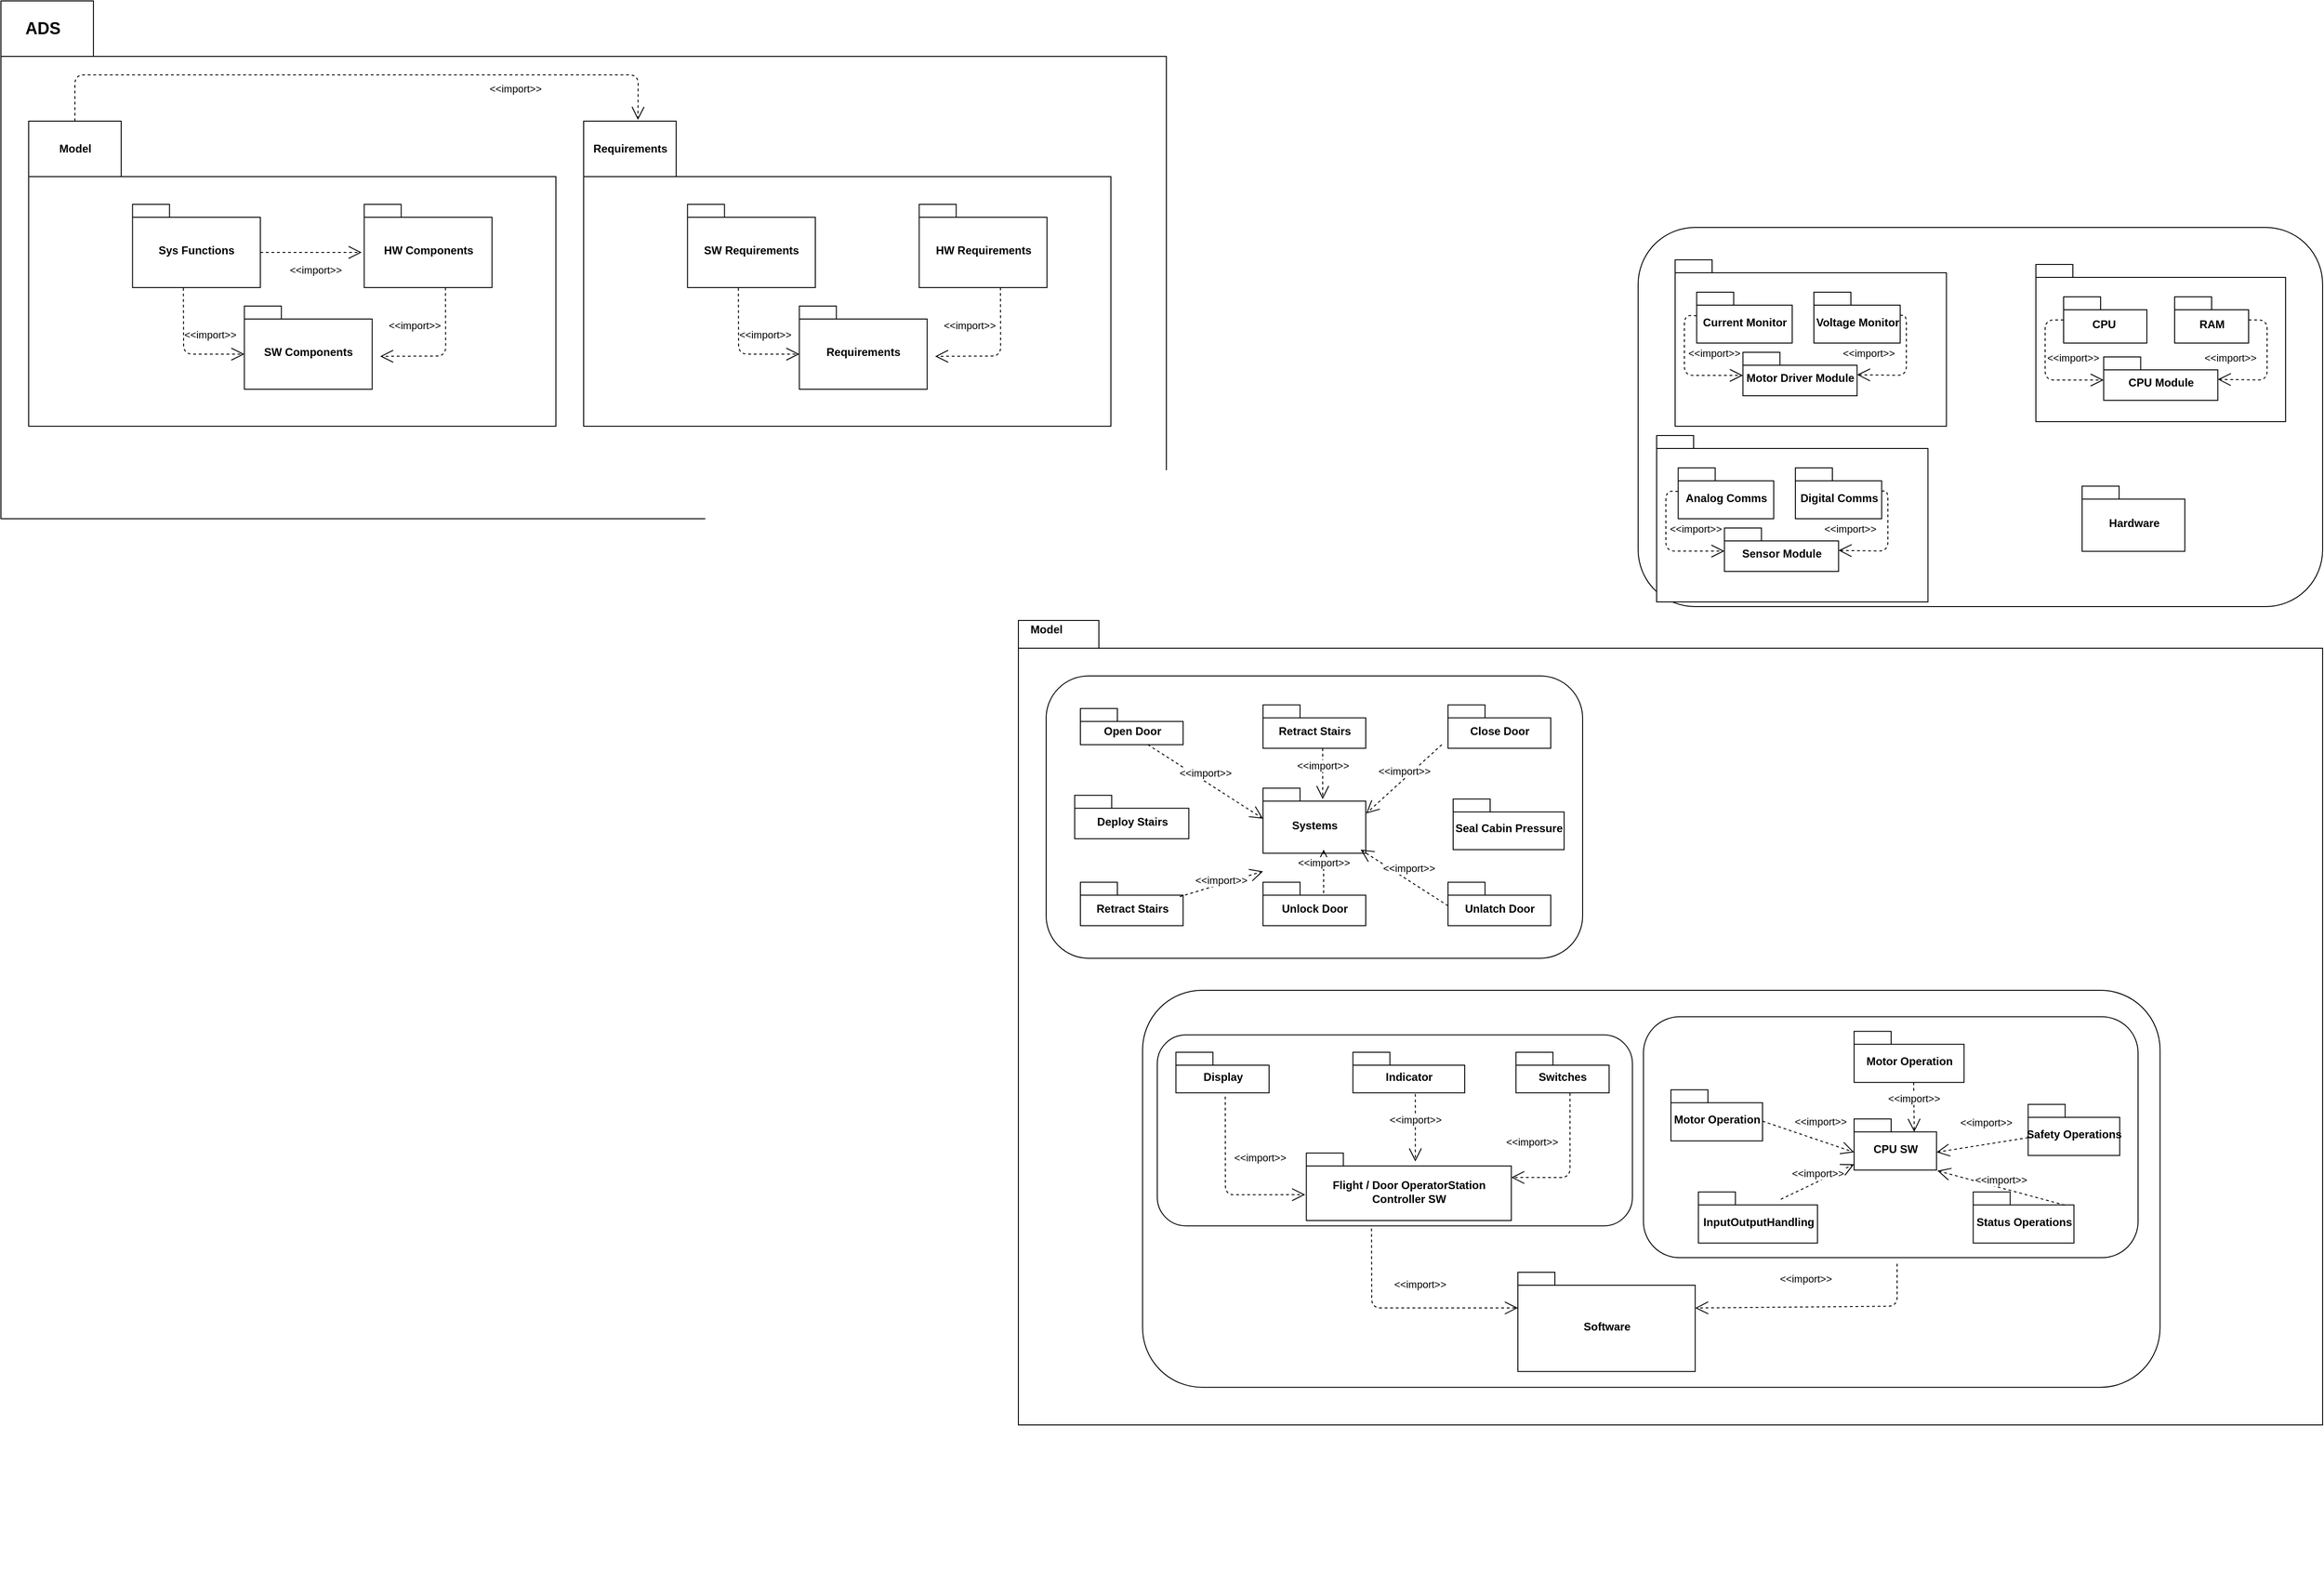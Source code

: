 <mxfile version="14.7.0" type="github">
  <diagram name="Page-1" id="5f0bae14-7c28-e335-631c-24af17079c00">
    <mxGraphModel dx="2442" dy="927" grid="1" gridSize="10" guides="1" tooltips="1" connect="1" arrows="1" fold="1" page="1" pageScale="1" pageWidth="1100" pageHeight="850" background="none" math="0" shadow="0">
      <root>
        <mxCell id="0" />
        <mxCell id="1" parent="0" />
        <mxCell id="LVj0R4BeIXPEFF04GviU-104" value="" style="shape=folder;fontStyle=1;spacingTop=10;tabWidth=100;tabHeight=60;tabPosition=left;html=1;" parent="1" vertex="1">
          <mxGeometry x="-780" y="620" width="1260" height="560" as="geometry" />
        </mxCell>
        <mxCell id="LVj0R4BeIXPEFF04GviU-92" value="" style="group" parent="1" vertex="1" connectable="0">
          <mxGeometry x="320" y="1290" width="1410" height="1040" as="geometry" />
        </mxCell>
        <mxCell id="LVj0R4BeIXPEFF04GviU-5" value="&amp;nbsp;&amp;nbsp;" style="shape=folder;fontStyle=1;spacingTop=10;tabWidth=40;tabHeight=30;tabPosition=left;html=1;" parent="LVj0R4BeIXPEFF04GviU-92" vertex="1">
          <mxGeometry width="1410" height="870" as="geometry" />
        </mxCell>
        <mxCell id="LVj0R4BeIXPEFF04GviU-16" value="Model" style="text;html=1;align=center;verticalAlign=middle;resizable=0;points=[];autosize=1;strokeColor=none;fontStyle=1" parent="LVj0R4BeIXPEFF04GviU-92" vertex="1">
          <mxGeometry x="5" width="50" height="20" as="geometry" />
        </mxCell>
        <mxCell id="LVj0R4BeIXPEFF04GviU-90" value="" style="group" parent="LVj0R4BeIXPEFF04GviU-92" vertex="1" connectable="0">
          <mxGeometry x="150" y="399.999" width="1110" height="572.477" as="geometry" />
        </mxCell>
        <mxCell id="LVj0R4BeIXPEFF04GviU-38" value="" style="group" parent="LVj0R4BeIXPEFF04GviU-90" vertex="1" connectable="0">
          <mxGeometry width="1110" height="572.477" as="geometry" />
        </mxCell>
        <mxCell id="LVj0R4BeIXPEFF04GviU-39" value="z" style="group" parent="LVj0R4BeIXPEFF04GviU-38" vertex="1" connectable="0">
          <mxGeometry width="1110" height="572.477" as="geometry" />
        </mxCell>
        <mxCell id="LVj0R4BeIXPEFF04GviU-40" value="" style="group" parent="LVj0R4BeIXPEFF04GviU-39" vertex="1" connectable="0">
          <mxGeometry x="-35.744" width="1145.744" height="572.477" as="geometry" />
        </mxCell>
        <mxCell id="LVj0R4BeIXPEFF04GviU-41" value="" style="rounded=1;whiteSpace=wrap;html=1;" parent="LVj0R4BeIXPEFF04GviU-40" vertex="1">
          <mxGeometry x="20" width="1100" height="429.358" as="geometry" />
        </mxCell>
        <mxCell id="LVj0R4BeIXPEFF04GviU-42" value="Software" style="shape=folder;fontStyle=1;spacingTop=10;tabWidth=40;tabHeight=14;tabPosition=left;html=1;" parent="LVj0R4BeIXPEFF04GviU-40" vertex="1">
          <mxGeometry x="425.748" y="304.964" width="191.677" height="107.242" as="geometry" />
        </mxCell>
        <mxCell id="LVj0R4BeIXPEFF04GviU-71" value="" style="group" parent="LVj0R4BeIXPEFF04GviU-40" vertex="1" connectable="0">
          <mxGeometry x="561.49" y="28.624" width="584.25" height="276.344" as="geometry" />
        </mxCell>
        <mxCell id="LVj0R4BeIXPEFF04GviU-65" value="" style="group" parent="LVj0R4BeIXPEFF04GviU-71" vertex="1" connectable="0">
          <mxGeometry width="584.25" height="276.344" as="geometry" />
        </mxCell>
        <mxCell id="LVj0R4BeIXPEFF04GviU-59" value="" style="rounded=1;whiteSpace=wrap;html=1;" parent="LVj0R4BeIXPEFF04GviU-65" vertex="1">
          <mxGeometry width="534.737" height="260.553" as="geometry" />
        </mxCell>
        <mxCell id="LVj0R4BeIXPEFF04GviU-50" value="CPU SW" style="shape=folder;fontStyle=1;spacingTop=10;tabWidth=40;tabHeight=14;tabPosition=left;html=1;" parent="LVj0R4BeIXPEFF04GviU-65" vertex="1">
          <mxGeometry x="227.758" y="110.538" width="89.123" height="55.269" as="geometry" />
        </mxCell>
        <mxCell id="LVj0R4BeIXPEFF04GviU-60" value="Motor Operation" style="shape=folder;fontStyle=1;spacingTop=10;tabWidth=40;tabHeight=14;tabPosition=left;html=1;" parent="LVj0R4BeIXPEFF04GviU-65" vertex="1">
          <mxGeometry x="227.758" y="15.791" width="118.831" height="55.269" as="geometry" />
        </mxCell>
        <mxCell id="LVj0R4BeIXPEFF04GviU-61" value="Safety Operations&lt;span style=&quot;color: rgba(0 , 0 , 0 , 0) ; font-family: monospace ; font-size: 0px ; font-weight: 400&quot;&gt;%3CmxGraphModel%3E%3Croot%3E%3CmxCell%20id%3D%220%22%2F%3E%3CmxCell%20id%3D%221%22%20parent%3D%220%22%2F%3E%3CmxCell%20id%3D%222%22%20value%3D%22Motor%20Operation%22%20style%3D%22shape%3Dfolder%3BfontStyle%3D1%3BspacingTop%3D10%3BtabWidth%3D40%3BtabHeight%3D14%3BtabPosition%3Dleft%3Bhtml%3D1%3B%22%20vertex%3D%221%22%20parent%3D%221%22%3E%3CmxGeometry%20x%3D%221029.654%22%20y%3D%22930%22%20width%3D%22146.9%22%20height%3D%2270%22%20as%3D%22geometry%22%2F%3E%3C%2FmxCell%3E%3C%2Froot%3E%3C%2FmxGraphModel%3E&lt;/span&gt;" style="shape=folder;fontStyle=1;spacingTop=10;tabWidth=40;tabHeight=14;tabPosition=left;html=1;" parent="LVj0R4BeIXPEFF04GviU-65" vertex="1">
          <mxGeometry x="415.907" y="94.747" width="99.025" height="55.269" as="geometry" />
        </mxCell>
        <mxCell id="LVj0R4BeIXPEFF04GviU-62" value="Status Operations" style="shape=folder;fontStyle=1;spacingTop=10;tabWidth=40;tabHeight=14;tabPosition=left;html=1;" parent="LVj0R4BeIXPEFF04GviU-65" vertex="1">
          <mxGeometry x="356.492" y="189.493" width="108.928" height="55.269" as="geometry" />
        </mxCell>
        <mxCell id="LVj0R4BeIXPEFF04GviU-63" value="InputOutputHandling" style="shape=folder;fontStyle=1;spacingTop=10;tabWidth=40;tabHeight=14;tabPosition=left;html=1;" parent="LVj0R4BeIXPEFF04GviU-65" vertex="1">
          <mxGeometry x="59.415" y="189.493" width="128.733" height="55.269" as="geometry" />
        </mxCell>
        <mxCell id="LVj0R4BeIXPEFF04GviU-64" value="Motor Operation" style="shape=folder;fontStyle=1;spacingTop=10;tabWidth=40;tabHeight=14;tabPosition=left;html=1;" parent="LVj0R4BeIXPEFF04GviU-65" vertex="1">
          <mxGeometry x="29.708" y="78.955" width="99.025" height="55.269" as="geometry" />
        </mxCell>
        <mxCell id="LVj0R4BeIXPEFF04GviU-66" value="&amp;lt;&amp;lt;import&amp;gt;&amp;gt;" style="edgeStyle=none;html=1;endArrow=open;endSize=12;dashed=1;verticalAlign=bottom;entryX=0;entryY=0;entryDx=65;entryDy=14;entryPerimeter=0;" parent="LVj0R4BeIXPEFF04GviU-65" target="LVj0R4BeIXPEFF04GviU-50" edge="1">
          <mxGeometry width="160" relative="1" as="geometry">
            <mxPoint x="292.125" y="71.06" as="sourcePoint" />
            <mxPoint x="297.076" y="168.175" as="targetPoint" />
          </mxGeometry>
        </mxCell>
        <mxCell id="LVj0R4BeIXPEFF04GviU-69" value="&amp;lt;&amp;lt;import&amp;gt;&amp;gt;" style="edgeStyle=none;html=1;endArrow=open;endSize=12;dashed=1;verticalAlign=bottom;entryX=0;entryY=0;entryDx=90;entryDy=56;entryPerimeter=0;" parent="LVj0R4BeIXPEFF04GviU-65" target="LVj0R4BeIXPEFF04GviU-50" edge="1">
          <mxGeometry width="160" relative="1" as="geometry">
            <mxPoint x="455.515" y="203.705" as="sourcePoint" />
            <mxPoint x="356.492" y="165.807" as="targetPoint" />
          </mxGeometry>
        </mxCell>
        <mxCell id="LVj0R4BeIXPEFF04GviU-87" value="&amp;lt;&amp;lt;import&amp;gt;&amp;gt;" style="edgeStyle=none;html=1;endArrow=open;endSize=12;dashed=1;verticalAlign=bottom;entryX=0;entryY=0;entryDx=89.123;entryDy=35.963;entryPerimeter=0;exitX=0;exitY=0;exitDx=0;exitDy=35.963;exitPerimeter=0;" parent="LVj0R4BeIXPEFF04GviU-65" source="LVj0R4BeIXPEFF04GviU-61" target="LVj0R4BeIXPEFF04GviU-50" edge="1">
          <mxGeometry x="-0.121" y="-14" width="160" relative="1" as="geometry">
            <mxPoint x="419.991" y="75.982" as="sourcePoint" />
            <mxPoint x="519.018" y="93.406" as="targetPoint" />
            <mxPoint as="offset" />
          </mxGeometry>
        </mxCell>
        <mxCell id="LVj0R4BeIXPEFF04GviU-67" value="&amp;lt;&amp;lt;import&amp;gt;&amp;gt;" style="edgeStyle=none;html=1;endArrow=open;endSize=12;dashed=1;verticalAlign=bottom;entryX=0;entryY=0;entryDx=0;entryDy=35.963;entryPerimeter=0;" parent="LVj0R4BeIXPEFF04GviU-71" target="LVj0R4BeIXPEFF04GviU-50" edge="1">
          <mxGeometry x="0.197" y="11" width="160" relative="1" as="geometry">
            <mxPoint x="128.731" y="112.906" as="sourcePoint" />
            <mxPoint x="131.932" y="163.438" as="targetPoint" />
            <mxPoint as="offset" />
          </mxGeometry>
        </mxCell>
        <mxCell id="LVj0R4BeIXPEFF04GviU-68" value="&amp;lt;&amp;lt;import&amp;gt;&amp;gt;" style="edgeStyle=none;html=1;endArrow=open;endSize=12;dashed=1;verticalAlign=bottom;" parent="LVj0R4BeIXPEFF04GviU-71" target="LVj0R4BeIXPEFF04GviU-50" edge="1">
          <mxGeometry width="160" relative="1" as="geometry">
            <mxPoint x="148.536" y="197.389" as="sourcePoint" />
            <mxPoint x="247.564" y="214.814" as="targetPoint" />
          </mxGeometry>
        </mxCell>
        <mxCell id="LVj0R4BeIXPEFF04GviU-72" value="" style="group" parent="LVj0R4BeIXPEFF04GviU-40" vertex="1" connectable="0">
          <mxGeometry x="15.75" y="30" width="594.25" height="219.01" as="geometry" />
        </mxCell>
        <mxCell id="LVj0R4BeIXPEFF04GviU-73" value="" style="group" parent="LVj0R4BeIXPEFF04GviU-72" vertex="1" connectable="0">
          <mxGeometry y="18.251" width="594.25" height="219.01" as="geometry" />
        </mxCell>
        <mxCell id="LVj0R4BeIXPEFF04GviU-74" value="" style="rounded=1;whiteSpace=wrap;html=1;" parent="LVj0R4BeIXPEFF04GviU-73" vertex="1">
          <mxGeometry x="20.144" width="513.674" height="206.499" as="geometry" />
        </mxCell>
        <mxCell id="LVj0R4BeIXPEFF04GviU-75" value="Flight / Door OperatorStation &lt;br&gt;Controller SW" style="shape=folder;fontStyle=1;spacingTop=10;tabWidth=40;tabHeight=14;tabPosition=left;html=1;" parent="LVj0R4BeIXPEFF04GviU-73" vertex="1">
          <mxGeometry x="181.297" y="127.756" width="221.585" height="73.003" as="geometry" />
        </mxCell>
        <mxCell id="LVj0R4BeIXPEFF04GviU-76" value="Indicator" style="shape=folder;fontStyle=1;spacingTop=10;tabWidth=40;tabHeight=14;tabPosition=left;html=1;" parent="LVj0R4BeIXPEFF04GviU-73" vertex="1">
          <mxGeometry x="231.657" y="18.775" width="120.864" height="43.802" as="geometry" />
        </mxCell>
        <mxCell id="LVj0R4BeIXPEFF04GviU-77" value="Switches" style="shape=folder;fontStyle=1;spacingTop=10;tabWidth=40;tabHeight=14;tabPosition=left;html=1;" parent="LVj0R4BeIXPEFF04GviU-73" vertex="1">
          <mxGeometry x="407.917" y="18.772" width="100.72" height="43.802" as="geometry" />
        </mxCell>
        <mxCell id="LVj0R4BeIXPEFF04GviU-80" value="Display" style="shape=folder;fontStyle=1;spacingTop=10;tabWidth=40;tabHeight=14;tabPosition=left;html=1;" parent="LVj0R4BeIXPEFF04GviU-73" vertex="1">
          <mxGeometry x="40.288" y="18.772" width="100.72" height="43.802" as="geometry" />
        </mxCell>
        <mxCell id="LVj0R4BeIXPEFF04GviU-81" value="&amp;lt;&amp;lt;import&amp;gt;&amp;gt;" style="edgeStyle=none;html=1;endArrow=open;endSize=12;dashed=1;verticalAlign=bottom;" parent="LVj0R4BeIXPEFF04GviU-73" edge="1">
          <mxGeometry width="160" relative="1" as="geometry">
            <mxPoint x="299.119" y="63.878" as="sourcePoint" />
            <mxPoint x="299.119" y="136.881" as="targetPoint" />
          </mxGeometry>
        </mxCell>
        <mxCell id="LVj0R4BeIXPEFF04GviU-85" value="&amp;lt;&amp;lt;import&amp;gt;&amp;gt;" style="edgeStyle=none;html=1;endArrow=open;endSize=12;dashed=1;verticalAlign=bottom;" parent="LVj0R4BeIXPEFF04GviU-73" edge="1">
          <mxGeometry x="0.491" y="31" width="160" relative="1" as="geometry">
            <mxPoint x="93.65" y="66.743" as="sourcePoint" />
            <mxPoint x="179.994" y="172.75" as="targetPoint" />
            <Array as="points">
              <mxPoint x="93.77" y="172.948" />
            </Array>
            <mxPoint as="offset" />
          </mxGeometry>
        </mxCell>
        <mxCell id="LVj0R4BeIXPEFF04GviU-86" value="&amp;lt;&amp;lt;import&amp;gt;&amp;gt;" style="edgeStyle=none;html=1;endArrow=open;endSize=12;dashed=1;verticalAlign=bottom;" parent="LVj0R4BeIXPEFF04GviU-73" edge="1">
          <mxGeometry x="0.718" y="-29" width="160" relative="1" as="geometry">
            <mxPoint x="466.315" y="62.965" as="sourcePoint" />
            <mxPoint x="402.881" y="154.156" as="targetPoint" />
            <Array as="points">
              <mxPoint x="466.315" y="154.22" />
            </Array>
            <mxPoint as="offset" />
          </mxGeometry>
        </mxCell>
        <mxCell id="LVj0R4BeIXPEFF04GviU-88" value="&amp;lt;&amp;lt;import&amp;gt;&amp;gt;" style="edgeStyle=none;html=1;endArrow=open;endSize=12;dashed=1;verticalAlign=bottom;entryX=0;entryY=0;entryDx=0;entryDy=38.6;entryPerimeter=0;" parent="LVj0R4BeIXPEFF04GviU-40" target="LVj0R4BeIXPEFF04GviU-42" edge="1">
          <mxGeometry x="0.127" y="17" width="160" relative="1" as="geometry">
            <mxPoint x="267.514" y="257.615" as="sourcePoint" />
            <mxPoint x="185.744" y="348.257" as="targetPoint" />
            <Array as="points">
              <mxPoint x="267.744" y="343.486" />
            </Array>
            <mxPoint as="offset" />
          </mxGeometry>
        </mxCell>
        <mxCell id="LVj0R4BeIXPEFF04GviU-89" value="&amp;lt;&amp;lt;import&amp;gt;&amp;gt;" style="edgeStyle=none;html=1;endArrow=open;endSize=12;dashed=1;verticalAlign=bottom;entryX=0;entryY=0;entryDx=191.677;entryDy=38.6;entryPerimeter=0;" parent="LVj0R4BeIXPEFF04GviU-90" target="LVj0R4BeIXPEFF04GviU-42" edge="1">
          <mxGeometry x="0.098" y="-20" width="160" relative="1" as="geometry">
            <mxPoint x="800" y="295.78" as="sourcePoint" />
            <mxPoint x="520" y="381.651" as="targetPoint" />
            <mxPoint y="-1" as="offset" />
            <Array as="points">
              <mxPoint x="800" y="341.578" />
            </Array>
          </mxGeometry>
        </mxCell>
        <mxCell id="LVj0R4BeIXPEFF04GviU-37" value="" style="group" parent="LVj0R4BeIXPEFF04GviU-92" vertex="1" connectable="0">
          <mxGeometry x="50" y="60.004" width="580" height="305.321" as="geometry" />
        </mxCell>
        <mxCell id="LVj0R4BeIXPEFF04GviU-23" value="z" style="group" parent="LVj0R4BeIXPEFF04GviU-37" vertex="1" connectable="0">
          <mxGeometry width="580" height="305.321" as="geometry" />
        </mxCell>
        <mxCell id="LVj0R4BeIXPEFF04GviU-29" value="" style="group" parent="LVj0R4BeIXPEFF04GviU-23" vertex="1" connectable="0">
          <mxGeometry x="-20" width="580" height="305.321" as="geometry" />
        </mxCell>
        <mxCell id="LVj0R4BeIXPEFF04GviU-22" value="" style="rounded=1;whiteSpace=wrap;html=1;" parent="LVj0R4BeIXPEFF04GviU-29" vertex="1">
          <mxGeometry width="580" height="305.321" as="geometry" />
        </mxCell>
        <mxCell id="LVj0R4BeIXPEFF04GviU-6" value="Systems" style="shape=folder;fontStyle=1;spacingTop=10;tabWidth=40;tabHeight=14;tabPosition=left;html=1;" parent="LVj0R4BeIXPEFF04GviU-29" vertex="1">
          <mxGeometry x="234.468" y="121.346" width="111.064" height="70.459" as="geometry" />
        </mxCell>
        <mxCell id="LVj0R4BeIXPEFF04GviU-11" value="Open Door" style="shape=folder;fontStyle=1;spacingTop=10;tabWidth=40;tabHeight=14;tabPosition=left;html=1;" parent="LVj0R4BeIXPEFF04GviU-29" vertex="1">
          <mxGeometry x="37.02" y="35.229" width="111.06" height="39.144" as="geometry" />
        </mxCell>
        <mxCell id="LVj0R4BeIXPEFF04GviU-10" value="Deploy Stairs" style="shape=folder;fontStyle=1;spacingTop=10;tabWidth=40;tabHeight=14;tabPosition=left;html=1;" parent="LVj0R4BeIXPEFF04GviU-29" vertex="1">
          <mxGeometry x="30.85" y="129.174" width="123.4" height="46.972" as="geometry" />
        </mxCell>
        <mxCell id="LVj0R4BeIXPEFF04GviU-24" value="Retract Stairs" style="shape=folder;fontStyle=1;spacingTop=10;tabWidth=40;tabHeight=14;tabPosition=left;html=1;" parent="LVj0R4BeIXPEFF04GviU-29" vertex="1">
          <mxGeometry x="37.02" y="223.119" width="111.06" height="46.972" as="geometry" />
        </mxCell>
        <mxCell id="LVj0R4BeIXPEFF04GviU-26" value="Unlock Door" style="shape=folder;fontStyle=1;spacingTop=10;tabWidth=40;tabHeight=14;tabPosition=left;html=1;" parent="LVj0R4BeIXPEFF04GviU-29" vertex="1">
          <mxGeometry x="234.47" y="223.119" width="111.06" height="46.972" as="geometry" />
        </mxCell>
        <mxCell id="LVj0R4BeIXPEFF04GviU-25" value="Retract Stairs" style="shape=folder;fontStyle=1;spacingTop=10;tabWidth=40;tabHeight=14;tabPosition=left;html=1;" parent="LVj0R4BeIXPEFF04GviU-29" vertex="1">
          <mxGeometry x="234.47" y="31.315" width="111.06" height="46.972" as="geometry" />
        </mxCell>
        <mxCell id="LVj0R4BeIXPEFF04GviU-27" value="Close Door" style="shape=folder;fontStyle=1;spacingTop=10;tabWidth=40;tabHeight=14;tabPosition=left;html=1;" parent="LVj0R4BeIXPEFF04GviU-29" vertex="1">
          <mxGeometry x="434.47" y="31.315" width="111.06" height="46.972" as="geometry" />
        </mxCell>
        <mxCell id="LVj0R4BeIXPEFF04GviU-28" value="Unlatch Door" style="shape=folder;fontStyle=1;spacingTop=10;tabWidth=40;tabHeight=14;tabPosition=left;html=1;" parent="LVj0R4BeIXPEFF04GviU-29" vertex="1">
          <mxGeometry x="434.47" y="223.119" width="111.06" height="46.972" as="geometry" />
        </mxCell>
        <mxCell id="LVj0R4BeIXPEFF04GviU-9" value="Seal Cabin Pressure" style="shape=folder;fontStyle=1;spacingTop=10;tabWidth=40;tabHeight=14;tabPosition=left;html=1;" parent="LVj0R4BeIXPEFF04GviU-29" vertex="1">
          <mxGeometry x="440" y="133.089" width="120" height="54.801" as="geometry" />
        </mxCell>
        <mxCell id="LVj0R4BeIXPEFF04GviU-30" value="&amp;lt;&amp;lt;import&amp;gt;&amp;gt;" style="edgeStyle=none;html=1;endArrow=open;endSize=12;dashed=1;verticalAlign=bottom;entryX=0;entryY=0;entryDx=0;entryDy=33;entryPerimeter=0;" parent="LVj0R4BeIXPEFF04GviU-29" target="LVj0R4BeIXPEFF04GviU-6" edge="1">
          <mxGeometry width="160" relative="1" as="geometry">
            <mxPoint x="110" y="74.373" as="sourcePoint" />
            <mxPoint x="270" y="74.373" as="targetPoint" />
          </mxGeometry>
        </mxCell>
        <mxCell id="LVj0R4BeIXPEFF04GviU-31" value="&amp;lt;&amp;lt;import&amp;gt;&amp;gt;" style="edgeStyle=none;html=1;endArrow=open;endSize=12;dashed=1;verticalAlign=bottom;" parent="LVj0R4BeIXPEFF04GviU-29" edge="1">
          <mxGeometry width="160" relative="1" as="geometry">
            <mxPoint x="427.77" y="74.373" as="sourcePoint" />
            <mxPoint x="346" y="148.746" as="targetPoint" />
          </mxGeometry>
        </mxCell>
        <mxCell id="LVj0R4BeIXPEFF04GviU-32" value="&amp;lt;&amp;lt;import&amp;gt;&amp;gt;" style="edgeStyle=none;html=1;endArrow=open;endSize=12;dashed=1;verticalAlign=bottom;entryX=0;entryY=0;entryDx=0;entryDy=90;entryPerimeter=0;" parent="LVj0R4BeIXPEFF04GviU-29" target="LVj0R4BeIXPEFF04GviU-6" edge="1">
          <mxGeometry x="-0.043" y="-4" width="160" relative="1" as="geometry">
            <mxPoint x="144.47" y="238.777" as="sourcePoint" />
            <mxPoint x="234.47" y="156.575" as="targetPoint" />
            <mxPoint y="1" as="offset" />
          </mxGeometry>
        </mxCell>
        <mxCell id="LVj0R4BeIXPEFF04GviU-35" value="&amp;lt;&amp;lt;import&amp;gt;&amp;gt;" style="edgeStyle=none;html=1;endArrow=open;endSize=12;dashed=1;verticalAlign=bottom;" parent="LVj0R4BeIXPEFF04GviU-29" edge="1">
          <mxGeometry width="160" relative="1" as="geometry">
            <mxPoint x="299" y="78.287" as="sourcePoint" />
            <mxPoint x="299" y="133.089" as="targetPoint" />
          </mxGeometry>
        </mxCell>
        <mxCell id="LVj0R4BeIXPEFF04GviU-36" value="&amp;lt;&amp;lt;import&amp;gt;&amp;gt;" style="edgeStyle=none;html=1;endArrow=open;endSize=12;dashed=1;verticalAlign=bottom;" parent="LVj0R4BeIXPEFF04GviU-29" edge="1">
          <mxGeometry width="160" relative="1" as="geometry">
            <mxPoint x="300" y="234.862" as="sourcePoint" />
            <mxPoint x="300" y="187.89" as="targetPoint" />
          </mxGeometry>
        </mxCell>
        <mxCell id="LVj0R4BeIXPEFF04GviU-34" value="&amp;lt;&amp;lt;import&amp;gt;&amp;gt;" style="edgeStyle=none;html=1;endArrow=open;endSize=12;dashed=1;verticalAlign=bottom;exitX=0;exitY=0;exitDx=0;exitDy=25.5;exitPerimeter=0;" parent="LVj0R4BeIXPEFF04GviU-37" source="LVj0R4BeIXPEFF04GviU-28" edge="1">
          <mxGeometry x="-0.043" y="-4" width="160" relative="1" as="geometry">
            <mxPoint x="415" y="227.034" as="sourcePoint" />
            <mxPoint x="320" y="187.89" as="targetPoint" />
            <mxPoint y="1" as="offset" />
          </mxGeometry>
        </mxCell>
        <mxCell id="LVj0R4BeIXPEFF04GviU-103" value="" style="group" parent="LVj0R4BeIXPEFF04GviU-92" vertex="1" connectable="0">
          <mxGeometry x="-470" y="-540" width="570" height="330" as="geometry" />
        </mxCell>
        <mxCell id="LVj0R4BeIXPEFF04GviU-101" value="" style="shape=folder;fontStyle=1;spacingTop=10;tabWidth=100;tabHeight=60;tabPosition=left;html=1;" parent="LVj0R4BeIXPEFF04GviU-103" vertex="1">
          <mxGeometry width="570" height="330" as="geometry" />
        </mxCell>
        <mxCell id="LVj0R4BeIXPEFF04GviU-100" value="" style="group" parent="LVj0R4BeIXPEFF04GviU-103" vertex="1" connectable="0">
          <mxGeometry x="86.364" y="70" width="431.818" height="260" as="geometry" />
        </mxCell>
        <mxCell id="LVj0R4BeIXPEFF04GviU-93" value="Requirements" style="shape=folder;fontStyle=1;spacingTop=10;tabWidth=40;tabHeight=14;tabPosition=left;html=1;" parent="LVj0R4BeIXPEFF04GviU-100" vertex="1">
          <mxGeometry x="146.818" y="130" width="138.182" height="90" as="geometry" />
        </mxCell>
        <mxCell id="LVj0R4BeIXPEFF04GviU-95" value="SW Requirements" style="shape=folder;fontStyle=1;spacingTop=10;tabWidth=40;tabHeight=14;tabPosition=left;html=1;" parent="LVj0R4BeIXPEFF04GviU-100" vertex="1">
          <mxGeometry x="25.909" y="20" width="138.182" height="90" as="geometry" />
        </mxCell>
        <mxCell id="LVj0R4BeIXPEFF04GviU-96" value="HW Requirements" style="shape=folder;fontStyle=1;spacingTop=10;tabWidth=40;tabHeight=14;tabPosition=left;html=1;" parent="LVj0R4BeIXPEFF04GviU-100" vertex="1">
          <mxGeometry x="276.364" y="20" width="138.182" height="90" as="geometry" />
        </mxCell>
        <mxCell id="LVj0R4BeIXPEFF04GviU-97" value="&amp;lt;&amp;lt;import&amp;gt;&amp;gt;" style="edgeStyle=none;html=1;endArrow=open;endSize=12;dashed=1;verticalAlign=bottom;" parent="LVj0R4BeIXPEFF04GviU-100" edge="1">
          <mxGeometry x="0.486" y="-24" width="160" relative="1" as="geometry">
            <mxPoint x="364.256" y="109.997" as="sourcePoint" />
            <mxPoint x="293.636" y="184.37" as="targetPoint" />
            <Array as="points">
              <mxPoint x="364.455" y="184" />
            </Array>
            <mxPoint as="offset" />
          </mxGeometry>
        </mxCell>
        <mxCell id="LVj0R4BeIXPEFF04GviU-98" value="&amp;lt;&amp;lt;import&amp;gt;&amp;gt;" style="edgeStyle=none;html=1;endArrow=open;endSize=12;dashed=1;verticalAlign=bottom;entryX=0;entryY=0;entryDx=0;entryDy=52;entryPerimeter=0;exitX=0.398;exitY=1.006;exitDx=0;exitDy=0;exitPerimeter=0;" parent="LVj0R4BeIXPEFF04GviU-100" source="LVj0R4BeIXPEFF04GviU-95" target="LVj0R4BeIXPEFF04GviU-93" edge="1">
          <mxGeometry x="0.458" y="12" width="160" relative="1" as="geometry">
            <mxPoint x="96.529" y="109.997" as="sourcePoint" />
            <mxPoint x="25.909" y="184.37" as="targetPoint" />
            <Array as="points">
              <mxPoint x="81.182" y="182" />
            </Array>
            <mxPoint as="offset" />
          </mxGeometry>
        </mxCell>
        <mxCell id="LVj0R4BeIXPEFF04GviU-102" value="&lt;b&gt;Requirements&lt;/b&gt;" style="text;html=1;align=center;verticalAlign=middle;resizable=0;points=[];autosize=1;strokeColor=none;" parent="LVj0R4BeIXPEFF04GviU-103" vertex="1">
          <mxGeometry y="20" width="100" height="20" as="geometry" />
        </mxCell>
        <mxCell id="LVj0R4BeIXPEFF04GviU-106" value="&lt;b&gt;&lt;font style=&quot;font-size: 18px&quot;&gt;ADS&lt;/font&gt;&lt;/b&gt;" style="text;html=1;align=center;verticalAlign=middle;resizable=0;points=[];autosize=1;strokeColor=none;" parent="1" vertex="1">
          <mxGeometry x="-760" y="640" width="50" height="20" as="geometry" />
        </mxCell>
        <mxCell id="LVj0R4BeIXPEFF04GviU-107" value="" style="group" parent="1" vertex="1" connectable="0">
          <mxGeometry x="-750" y="750" width="570" height="330" as="geometry" />
        </mxCell>
        <mxCell id="LVj0R4BeIXPEFF04GviU-108" value="" style="shape=folder;fontStyle=1;spacingTop=10;tabWidth=100;tabHeight=60;tabPosition=left;html=1;" parent="LVj0R4BeIXPEFF04GviU-107" vertex="1">
          <mxGeometry width="570" height="330" as="geometry" />
        </mxCell>
        <mxCell id="LVj0R4BeIXPEFF04GviU-109" value="" style="group" parent="LVj0R4BeIXPEFF04GviU-107" vertex="1" connectable="0">
          <mxGeometry x="86.364" y="70" width="431.818" height="260" as="geometry" />
        </mxCell>
        <mxCell id="LVj0R4BeIXPEFF04GviU-110" value="SW Components" style="shape=folder;fontStyle=1;spacingTop=10;tabWidth=40;tabHeight=14;tabPosition=left;html=1;" parent="LVj0R4BeIXPEFF04GviU-109" vertex="1">
          <mxGeometry x="146.818" y="130" width="138.182" height="90" as="geometry" />
        </mxCell>
        <mxCell id="LVj0R4BeIXPEFF04GviU-111" value="Sys Functions" style="shape=folder;fontStyle=1;spacingTop=10;tabWidth=40;tabHeight=14;tabPosition=left;html=1;" parent="LVj0R4BeIXPEFF04GviU-109" vertex="1">
          <mxGeometry x="25.909" y="20" width="138.182" height="90" as="geometry" />
        </mxCell>
        <mxCell id="LVj0R4BeIXPEFF04GviU-112" value="HW Components" style="shape=folder;fontStyle=1;spacingTop=10;tabWidth=40;tabHeight=14;tabPosition=left;html=1;" parent="LVj0R4BeIXPEFF04GviU-109" vertex="1">
          <mxGeometry x="276.364" y="20" width="138.182" height="90" as="geometry" />
        </mxCell>
        <mxCell id="LVj0R4BeIXPEFF04GviU-113" value="&amp;lt;&amp;lt;import&amp;gt;&amp;gt;" style="edgeStyle=none;html=1;endArrow=open;endSize=12;dashed=1;verticalAlign=bottom;" parent="LVj0R4BeIXPEFF04GviU-109" edge="1">
          <mxGeometry x="0.486" y="-24" width="160" relative="1" as="geometry">
            <mxPoint x="364.256" y="109.997" as="sourcePoint" />
            <mxPoint x="293.636" y="184.37" as="targetPoint" />
            <Array as="points">
              <mxPoint x="364.455" y="184" />
            </Array>
            <mxPoint as="offset" />
          </mxGeometry>
        </mxCell>
        <mxCell id="LVj0R4BeIXPEFF04GviU-114" value="&amp;lt;&amp;lt;import&amp;gt;&amp;gt;" style="edgeStyle=none;html=1;endArrow=open;endSize=12;dashed=1;verticalAlign=bottom;entryX=0;entryY=0;entryDx=0;entryDy=52;entryPerimeter=0;exitX=0.398;exitY=1.006;exitDx=0;exitDy=0;exitPerimeter=0;" parent="LVj0R4BeIXPEFF04GviU-109" source="LVj0R4BeIXPEFF04GviU-111" target="LVj0R4BeIXPEFF04GviU-110" edge="1">
          <mxGeometry x="0.458" y="12" width="160" relative="1" as="geometry">
            <mxPoint x="96.529" y="109.997" as="sourcePoint" />
            <mxPoint x="25.909" y="184.37" as="targetPoint" />
            <Array as="points">
              <mxPoint x="81.182" y="182" />
            </Array>
            <mxPoint as="offset" />
          </mxGeometry>
        </mxCell>
        <mxCell id="LVj0R4BeIXPEFF04GviU-116" value="&amp;lt;&amp;lt;import&amp;gt;&amp;gt;" style="edgeStyle=none;html=1;endArrow=open;endSize=12;dashed=1;verticalAlign=bottom;exitX=0;exitY=0;exitDx=138.182;exitDy=52;exitPerimeter=0;" parent="LVj0R4BeIXPEFF04GviU-109" source="LVj0R4BeIXPEFF04GviU-111" edge="1">
          <mxGeometry x="0.087" y="-28" width="160" relative="1" as="geometry">
            <mxPoint x="164.256" y="59.997" as="sourcePoint" />
            <mxPoint x="273.636" y="72" as="targetPoint" />
            <Array as="points" />
            <mxPoint as="offset" />
          </mxGeometry>
        </mxCell>
        <mxCell id="LVj0R4BeIXPEFF04GviU-115" value="&lt;b&gt;Model&lt;/b&gt;" style="text;html=1;align=center;verticalAlign=middle;resizable=0;points=[];autosize=1;strokeColor=none;" parent="LVj0R4BeIXPEFF04GviU-107" vertex="1">
          <mxGeometry x="25" y="20" width="50" height="20" as="geometry" />
        </mxCell>
        <mxCell id="LVj0R4BeIXPEFF04GviU-117" value="&amp;lt;&amp;lt;import&amp;gt;&amp;gt;" style="edgeStyle=none;html=1;endArrow=open;endSize=12;dashed=1;verticalAlign=bottom;exitX=0;exitY=0;exitDx=50;exitDy=0;exitPerimeter=0;entryX=0.103;entryY=-0.004;entryDx=0;entryDy=0;entryPerimeter=0;" parent="1" source="LVj0R4BeIXPEFF04GviU-108" target="LVj0R4BeIXPEFF04GviU-101" edge="1">
          <mxGeometry x="0.486" y="-24" width="160" relative="1" as="geometry">
            <mxPoint x="-649.38" y="749.997" as="sourcePoint" />
            <mxPoint x="-90" y="740" as="targetPoint" />
            <Array as="points">
              <mxPoint x="-700" y="730" />
              <mxPoint x="-700" y="700" />
              <mxPoint x="-91" y="700" />
            </Array>
            <mxPoint as="offset" />
          </mxGeometry>
        </mxCell>
        <mxCell id="ITK-49WeP9d02xciUTfI-1" value="" style="group" parent="1" vertex="1" connectable="0">
          <mxGeometry x="1000" y="860" width="720" height="410" as="geometry" />
        </mxCell>
        <mxCell id="ITK-49WeP9d02xciUTfI-2" value="z" style="group" parent="ITK-49WeP9d02xciUTfI-1" vertex="1" connectable="0">
          <mxGeometry x="10" y="5" width="720" height="410" as="geometry" />
        </mxCell>
        <mxCell id="ITK-49WeP9d02xciUTfI-3" value="" style="group" parent="ITK-49WeP9d02xciUTfI-2" vertex="1" connectable="0">
          <mxGeometry x="-20" width="740" height="410" as="geometry" />
        </mxCell>
        <mxCell id="ITK-49WeP9d02xciUTfI-4" value="" style="rounded=1;whiteSpace=wrap;html=1;" parent="ITK-49WeP9d02xciUTfI-3" vertex="1">
          <mxGeometry width="740" height="410" as="geometry" />
        </mxCell>
        <mxCell id="ITK-49WeP9d02xciUTfI-5" value="Hardware" style="shape=folder;fontStyle=1;spacingTop=10;tabWidth=40;tabHeight=14;tabPosition=left;html=1;" parent="ITK-49WeP9d02xciUTfI-3" vertex="1">
          <mxGeometry x="479.998" y="279.776" width="111.064" height="70.459" as="geometry" />
        </mxCell>
        <mxCell id="ITK-49WeP9d02xciUTfI-18" value="" style="edgeStyle=none;html=1;endArrow=open;endSize=12;dashed=1;verticalAlign=bottom;" parent="ITK-49WeP9d02xciUTfI-3" edge="1">
          <mxGeometry x="-0.793" y="-100" width="160" relative="1" as="geometry">
            <mxPoint x="510" y="180.062" as="sourcePoint" />
            <mxPoint x="510" y="133.09" as="targetPoint" />
            <Array as="points">
              <mxPoint x="520" y="165.2" />
            </Array>
            <mxPoint as="offset" />
          </mxGeometry>
        </mxCell>
        <mxCell id="ITK-49WeP9d02xciUTfI-62" value="" style="group" parent="ITK-49WeP9d02xciUTfI-3" vertex="1" connectable="0">
          <mxGeometry x="40" y="35" width="293.3" height="180" as="geometry" />
        </mxCell>
        <mxCell id="ITK-49WeP9d02xciUTfI-43" value="" style="shape=folder;fontStyle=1;spacingTop=10;tabWidth=40;tabHeight=14;tabPosition=left;html=1;" parent="ITK-49WeP9d02xciUTfI-62" vertex="1">
          <mxGeometry width="293.3" height="180" as="geometry" />
        </mxCell>
        <mxCell id="ITK-49WeP9d02xciUTfI-44" value="Current Monitor" style="shape=folder;fontStyle=1;spacingTop=10;tabWidth=40;tabHeight=14;tabPosition=left;html=1;" parent="ITK-49WeP9d02xciUTfI-62" vertex="1">
          <mxGeometry x="23.3" y="35" width="103.3" height="55" as="geometry" />
        </mxCell>
        <mxCell id="ITK-49WeP9d02xciUTfI-45" value="Voltage Monitor" style="shape=folder;fontStyle=1;spacingTop=10;tabWidth=40;tabHeight=14;tabPosition=left;html=1;" parent="ITK-49WeP9d02xciUTfI-62" vertex="1">
          <mxGeometry x="150" y="35" width="93.3" height="55" as="geometry" />
        </mxCell>
        <mxCell id="ITK-49WeP9d02xciUTfI-46" value="Motor Driver Module" style="shape=folder;fontStyle=1;spacingTop=10;tabWidth=40;tabHeight=14;tabPosition=left;html=1;" parent="ITK-49WeP9d02xciUTfI-62" vertex="1">
          <mxGeometry x="73.3" y="100.004" width="123.4" height="46.972" as="geometry" />
        </mxCell>
        <mxCell id="ITK-49WeP9d02xciUTfI-47" value="&amp;lt;&amp;lt;import&amp;gt;&amp;gt;" style="edgeStyle=none;html=1;endArrow=open;endSize=12;dashed=1;verticalAlign=bottom;" parent="ITK-49WeP9d02xciUTfI-62" target="ITK-49WeP9d02xciUTfI-46" edge="1">
          <mxGeometry x="0.81" y="-14" width="160" relative="1" as="geometry">
            <mxPoint x="243.3" y="60" as="sourcePoint" />
            <mxPoint x="209.998" y="84.996" as="targetPoint" />
            <mxPoint as="offset" />
            <Array as="points">
              <mxPoint x="250" y="60" />
              <mxPoint x="250" y="80" />
              <mxPoint x="250" y="125" />
            </Array>
          </mxGeometry>
        </mxCell>
        <mxCell id="ITK-49WeP9d02xciUTfI-48" value="&amp;lt;&amp;lt;import&amp;gt;&amp;gt;" style="edgeStyle=none;html=1;endArrow=open;endSize=12;dashed=1;verticalAlign=bottom;" parent="ITK-49WeP9d02xciUTfI-62" source="ITK-49WeP9d02xciUTfI-44" edge="1">
          <mxGeometry x="0.551" y="15" width="160" relative="1" as="geometry">
            <mxPoint x="-16.7" y="60" as="sourcePoint" />
            <mxPoint x="73.3" y="125" as="targetPoint" />
            <mxPoint as="offset" />
            <Array as="points">
              <mxPoint x="10" y="60" />
              <mxPoint x="10" y="80" />
              <mxPoint x="10" y="125" />
            </Array>
          </mxGeometry>
        </mxCell>
        <mxCell id="ITK-49WeP9d02xciUTfI-61" value="" style="group" parent="ITK-49WeP9d02xciUTfI-3" vertex="1" connectable="0">
          <mxGeometry x="430" y="40" width="270" height="170" as="geometry" />
        </mxCell>
        <mxCell id="ITK-49WeP9d02xciUTfI-11" value="" style="shape=folder;fontStyle=1;spacingTop=10;tabWidth=40;tabHeight=14;tabPosition=left;html=1;" parent="ITK-49WeP9d02xciUTfI-61" vertex="1">
          <mxGeometry width="270" height="170" as="geometry" />
        </mxCell>
        <mxCell id="ITK-49WeP9d02xciUTfI-38" value="CPU&amp;nbsp;" style="shape=folder;fontStyle=1;spacingTop=10;tabWidth=40;tabHeight=14;tabPosition=left;html=1;" parent="ITK-49WeP9d02xciUTfI-61" vertex="1">
          <mxGeometry x="30" y="35" width="90" height="50" as="geometry" />
        </mxCell>
        <mxCell id="ITK-49WeP9d02xciUTfI-39" value="RAM" style="shape=folder;fontStyle=1;spacingTop=10;tabWidth=40;tabHeight=14;tabPosition=left;html=1;" parent="ITK-49WeP9d02xciUTfI-61" vertex="1">
          <mxGeometry x="150" y="35" width="80" height="50" as="geometry" />
        </mxCell>
        <mxCell id="ITK-49WeP9d02xciUTfI-40" value="CPU Module" style="shape=folder;fontStyle=1;spacingTop=10;tabWidth=40;tabHeight=14;tabPosition=left;html=1;" parent="ITK-49WeP9d02xciUTfI-61" vertex="1">
          <mxGeometry x="73.3" y="100.004" width="123.4" height="46.972" as="geometry" />
        </mxCell>
        <mxCell id="ITK-49WeP9d02xciUTfI-41" value="&amp;lt;&amp;lt;import&amp;gt;&amp;gt;" style="edgeStyle=none;html=1;endArrow=open;endSize=12;dashed=1;verticalAlign=bottom;" parent="ITK-49WeP9d02xciUTfI-61" source="ITK-49WeP9d02xciUTfI-39" target="ITK-49WeP9d02xciUTfI-40" edge="1">
          <mxGeometry x="0.81" y="-14" width="160" relative="1" as="geometry">
            <mxPoint x="120.0" y="112.427" as="sourcePoint" />
            <mxPoint x="209.998" y="84.996" as="targetPoint" />
            <mxPoint as="offset" />
            <Array as="points">
              <mxPoint x="250" y="60" />
              <mxPoint x="250" y="80" />
              <mxPoint x="250" y="125" />
            </Array>
          </mxGeometry>
        </mxCell>
        <mxCell id="ITK-49WeP9d02xciUTfI-42" value="&amp;lt;&amp;lt;import&amp;gt;&amp;gt;" style="edgeStyle=none;html=1;endArrow=open;endSize=12;dashed=1;verticalAlign=bottom;" parent="ITK-49WeP9d02xciUTfI-61" source="ITK-49WeP9d02xciUTfI-38" edge="1">
          <mxGeometry x="0.551" y="15" width="160" relative="1" as="geometry">
            <mxPoint x="-16.7" y="60" as="sourcePoint" />
            <mxPoint x="73.3" y="125" as="targetPoint" />
            <mxPoint as="offset" />
            <Array as="points">
              <mxPoint x="10" y="60" />
              <mxPoint x="10" y="80" />
              <mxPoint x="10" y="125" />
            </Array>
          </mxGeometry>
        </mxCell>
        <mxCell id="ITK-49WeP9d02xciUTfI-55" value="" style="shape=folder;fontStyle=1;spacingTop=10;tabWidth=40;tabHeight=14;tabPosition=left;html=1;" parent="ITK-49WeP9d02xciUTfI-3" vertex="1">
          <mxGeometry x="20" y="225" width="293.3" height="180" as="geometry" />
        </mxCell>
        <mxCell id="ITK-49WeP9d02xciUTfI-56" value="Analog Comms" style="shape=folder;fontStyle=1;spacingTop=10;tabWidth=40;tabHeight=14;tabPosition=left;html=1;" parent="ITK-49WeP9d02xciUTfI-3" vertex="1">
          <mxGeometry x="43.3" y="260" width="103.3" height="55" as="geometry" />
        </mxCell>
        <mxCell id="ITK-49WeP9d02xciUTfI-57" value="Digital Comms" style="shape=folder;fontStyle=1;spacingTop=10;tabWidth=40;tabHeight=14;tabPosition=left;html=1;" parent="ITK-49WeP9d02xciUTfI-3" vertex="1">
          <mxGeometry x="170" y="260" width="93.3" height="55" as="geometry" />
        </mxCell>
        <mxCell id="ITK-49WeP9d02xciUTfI-58" value="Sensor Module" style="shape=folder;fontStyle=1;spacingTop=10;tabWidth=40;tabHeight=14;tabPosition=left;html=1;" parent="ITK-49WeP9d02xciUTfI-3" vertex="1">
          <mxGeometry x="93.3" y="325.004" width="123.4" height="46.972" as="geometry" />
        </mxCell>
        <mxCell id="ITK-49WeP9d02xciUTfI-59" value="&amp;lt;&amp;lt;import&amp;gt;&amp;gt;" style="edgeStyle=none;html=1;endArrow=open;endSize=12;dashed=1;verticalAlign=bottom;" parent="ITK-49WeP9d02xciUTfI-3" target="ITK-49WeP9d02xciUTfI-58" edge="1">
          <mxGeometry x="0.81" y="-14" width="160" relative="1" as="geometry">
            <mxPoint x="263.3" y="285" as="sourcePoint" />
            <mxPoint x="229.998" y="309.996" as="targetPoint" />
            <mxPoint as="offset" />
            <Array as="points">
              <mxPoint x="270" y="285" />
              <mxPoint x="270" y="305" />
              <mxPoint x="270" y="350" />
            </Array>
          </mxGeometry>
        </mxCell>
        <mxCell id="ITK-49WeP9d02xciUTfI-60" value="&amp;lt;&amp;lt;import&amp;gt;&amp;gt;" style="edgeStyle=none;html=1;endArrow=open;endSize=12;dashed=1;verticalAlign=bottom;" parent="ITK-49WeP9d02xciUTfI-3" source="ITK-49WeP9d02xciUTfI-56" edge="1">
          <mxGeometry x="0.551" y="15" width="160" relative="1" as="geometry">
            <mxPoint x="3.3" y="285" as="sourcePoint" />
            <mxPoint x="93.3" y="350" as="targetPoint" />
            <mxPoint as="offset" />
            <Array as="points">
              <mxPoint x="30" y="285" />
              <mxPoint x="30" y="305" />
              <mxPoint x="30" y="350" />
            </Array>
          </mxGeometry>
        </mxCell>
      </root>
    </mxGraphModel>
  </diagram>
</mxfile>
